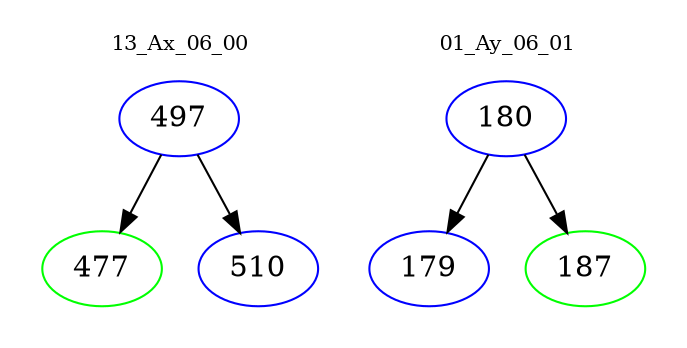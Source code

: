 digraph{
subgraph cluster_0 {
color = white
label = "13_Ax_06_00";
fontsize=10;
T0_497 [label="497", color="blue"]
T0_497 -> T0_477 [color="black"]
T0_477 [label="477", color="green"]
T0_497 -> T0_510 [color="black"]
T0_510 [label="510", color="blue"]
}
subgraph cluster_1 {
color = white
label = "01_Ay_06_01";
fontsize=10;
T1_180 [label="180", color="blue"]
T1_180 -> T1_179 [color="black"]
T1_179 [label="179", color="blue"]
T1_180 -> T1_187 [color="black"]
T1_187 [label="187", color="green"]
}
}
